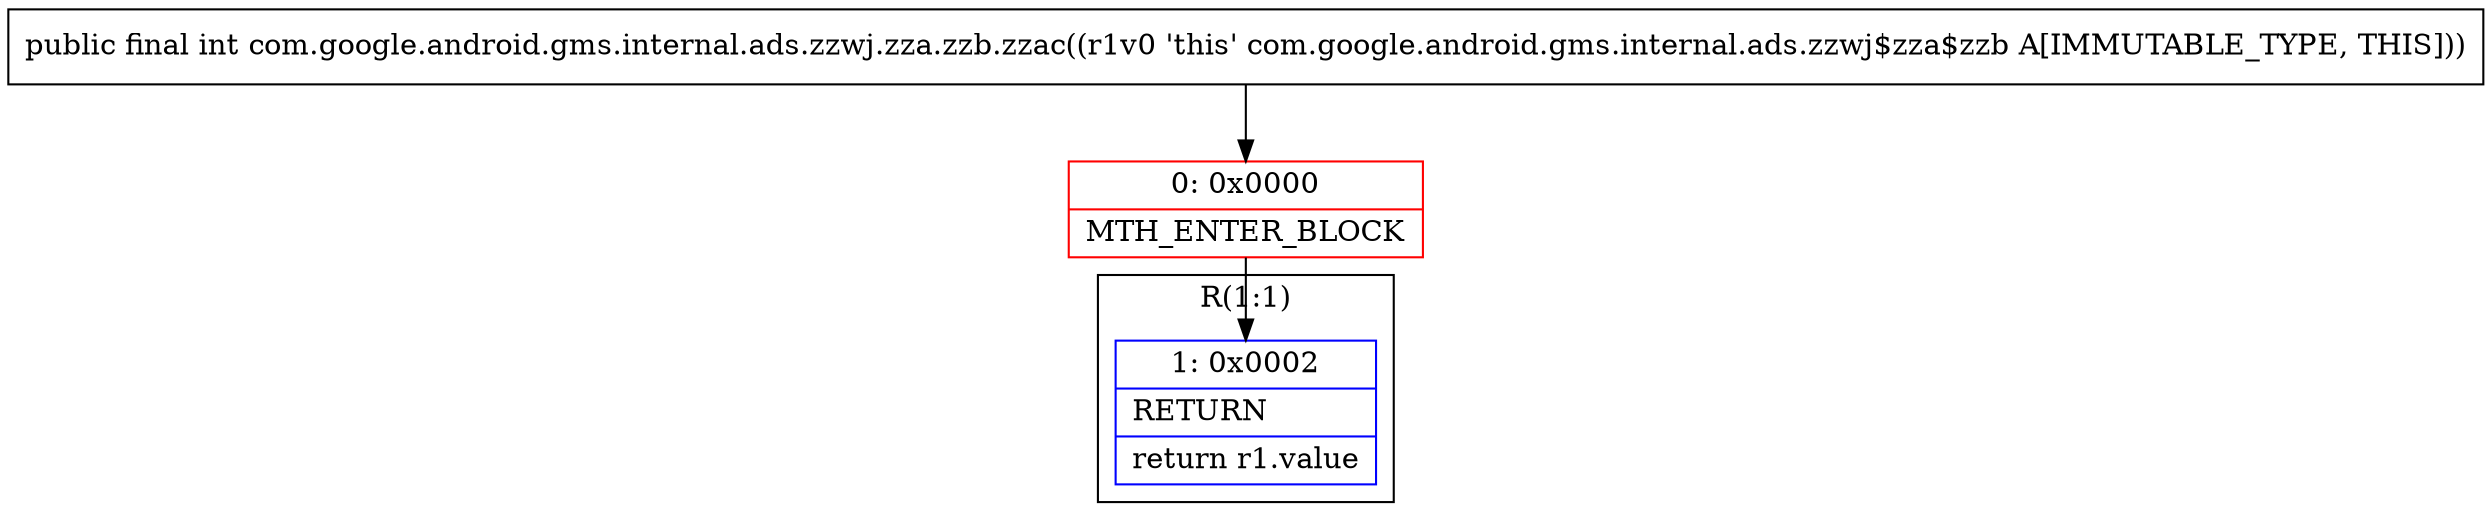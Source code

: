 digraph "CFG forcom.google.android.gms.internal.ads.zzwj.zza.zzb.zzac()I" {
subgraph cluster_Region_937077036 {
label = "R(1:1)";
node [shape=record,color=blue];
Node_1 [shape=record,label="{1\:\ 0x0002|RETURN\l|return r1.value\l}"];
}
Node_0 [shape=record,color=red,label="{0\:\ 0x0000|MTH_ENTER_BLOCK\l}"];
MethodNode[shape=record,label="{public final int com.google.android.gms.internal.ads.zzwj.zza.zzb.zzac((r1v0 'this' com.google.android.gms.internal.ads.zzwj$zza$zzb A[IMMUTABLE_TYPE, THIS])) }"];
MethodNode -> Node_0;
Node_0 -> Node_1;
}

